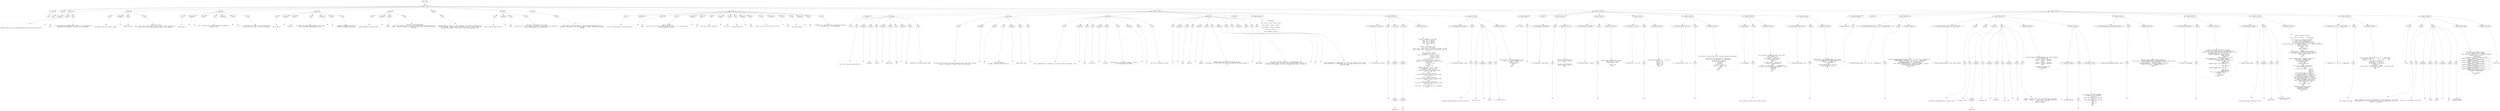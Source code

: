 digraph lpegNode {

node [fontname=Helvetica]
edge [style=dashed]

doc_0 [label="doc - 504"]


doc_0 -> { section_1}
{rank=same; section_1}

section_1 [label="section: 1-262"]


// END RANK doc_0

section_1 -> { header_2 prose_3 prose_4 prose_5 prose_6 prose_7 prose_8 prose_9 prose_10 prose_11 prose_12 section_13 section_14 section_15}
{rank=same; header_2 prose_3 prose_4 prose_5 prose_6 prose_7 prose_8 prose_9 prose_10 prose_11 prose_12 section_13 section_14 section_15}

header_2 [label="1 : Zone"]

prose_3 [label="prose"]

prose_4 [label="prose"]

prose_5 [label="prose"]

prose_6 [label="prose"]

prose_7 [label="prose"]

prose_8 [label="prose"]

prose_9 [label="prose"]

prose_10 [label="prose"]

prose_11 [label="prose"]

prose_12 [label="prose"]

section_13 [label="section: 46-149"]

section_14 [label="section: 166-248"]

section_15 [label="section: 263-457"]


// END RANK section_1

header_2 -> leaf_16
leaf_16  [color=Gray,shape=rectangle,fontname=Inconsolata,label="* Zone"]
// END RANK header_2

prose_3 -> { raw_17}
{rank=same; raw_17}

raw_17 [label="raw"]


// END RANK prose_3

raw_17 -> leaf_18
leaf_18  [color=Gray,shape=rectangle,fontname=Inconsolata,label="


We need to get a lot more intelligent about how we write to the screen.
"]
// END RANK raw_17

prose_4 -> { prespace_19 literal_20 raw_21}
{rank=same; prespace_19 literal_20 raw_21}

prespace_19 [label="prespace"]

literal_20 [label="literal"]

raw_21 [label="raw"]


// END RANK prose_4

prespace_19 -> leaf_22
leaf_22  [color=Gray,shape=rectangle,fontname=Inconsolata,label=""]
// END RANK prespace_19

literal_20 -> leaf_23
leaf_23  [color=Gray,shape=rectangle,fontname=Inconsolata,label="Zone"]
// END RANK literal_20

raw_21 -> leaf_24
leaf_24  [color=Gray,shape=rectangle,fontname=Inconsolata,label=" is our metatable for handling these regions.  It's a tricky bit of
engineering and something I've never really done before.
"]
// END RANK raw_21

prose_5 -> { raw_25 prespace_26 literal_27 raw_28}
{rank=same; raw_25 prespace_26 literal_27 raw_28}

raw_25 [label="raw"]

prespace_26 [label="prespace"]

literal_27 [label="literal"]

raw_28 [label="raw"]


// END RANK prose_5

raw_25 -> leaf_29
leaf_29  [color=Gray,shape=rectangle,fontname=Inconsolata,label="
The result we want is to have a single"]
// END RANK raw_25

prespace_26 -> leaf_30
leaf_30  [color=Gray,shape=rectangle,fontname=Inconsolata,label=" "]
// END RANK prespace_26

literal_27 -> leaf_31
leaf_31  [color=Gray,shape=rectangle,fontname=Inconsolata,label="modeS:refresh()"]
// END RANK literal_27

raw_28 -> leaf_32
leaf_32  [color=Gray,shape=rectangle,fontname=Inconsolata,label=" called at the end of
each action, which repaints the screen.  A Zone is either affected or it
isn't; if it is, we repaint the whole Zone, if not, nothing.
"]
// END RANK raw_28

prose_6 -> { raw_33 prespace_34 literal_35 raw_36 prespace_37 literal_38 raw_39}
{rank=same; raw_33 prespace_34 literal_35 raw_36 prespace_37 literal_38 raw_39}

raw_33 [label="raw"]

prespace_34 [label="prespace"]

literal_35 [label="literal"]

raw_36 [label="raw"]

prespace_37 [label="prespace"]

literal_38 [label="literal"]

raw_39 [label="raw"]


// END RANK prose_6

raw_33 -> leaf_40
leaf_40  [color=Gray,shape=rectangle,fontname=Inconsolata,label="
Zones have a"]
// END RANK raw_33

prespace_34 -> leaf_41
leaf_41  [color=Gray,shape=rectangle,fontname=Inconsolata,label=" "]
// END RANK prespace_34

literal_35 -> leaf_42
leaf_42  [color=Gray,shape=rectangle,fontname=Inconsolata,label=".z"]
// END RANK literal_35

raw_36 -> leaf_43
leaf_43  [color=Gray,shape=rectangle,fontname=Inconsolata,label=" axis, starting with 1, and monotonically increasing. I
expect to use"]
// END RANK raw_36

prespace_37 -> leaf_44
leaf_44  [color=Gray,shape=rectangle,fontname=Inconsolata,label=" "]
// END RANK prespace_37

literal_38 -> leaf_45
leaf_45  [color=Gray,shape=rectangle,fontname=Inconsolata,label=".z == 2"]
// END RANK literal_38

raw_39 -> leaf_46
leaf_46  [color=Gray,shape=rectangle,fontname=Inconsolata,label=" and leave it at that, for now, but we want to
be able to stack as well as tile, at some point.
"]
// END RANK raw_39

prose_7 -> { raw_47 prespace_48 literal_49 raw_50 prespace_51 literal_52 raw_53}
{rank=same; raw_47 prespace_48 literal_49 raw_50 prespace_51 literal_52 raw_53}

raw_47 [label="raw"]

prespace_48 [label="prespace"]

literal_49 [label="literal"]

raw_50 [label="raw"]

prespace_51 [label="prespace"]

literal_52 [label="literal"]

raw_53 [label="raw"]


// END RANK prose_7

raw_47 -> leaf_54
leaf_54  [color=Gray,shape=rectangle,fontname=Inconsolata,label="
We'll want a"]
// END RANK raw_47

prespace_48 -> leaf_55
leaf_55  [color=Gray,shape=rectangle,fontname=Inconsolata,label=" "]
// END RANK prespace_48

literal_49 -> leaf_56
leaf_56  [color=Gray,shape=rectangle,fontname=Inconsolata,label="zoneherder"]
// END RANK literal_49

raw_50 -> leaf_57
leaf_57  [color=Gray,shape=rectangle,fontname=Inconsolata,label=" of some sort to manage zone changes. Each Z plane
has to have non-overlapping Zones, and"]
// END RANK raw_50

prespace_51 -> leaf_58
leaf_58  [color=Gray,shape=rectangle,fontname=Inconsolata,label=" "]
// END RANK prespace_51

literal_52 -> leaf_59
leaf_59  [color=Gray,shape=rectangle,fontname=Inconsolata,label="1"]
// END RANK literal_52

raw_53 -> leaf_60
leaf_60  [color=Gray,shape=rectangle,fontname=Inconsolata,label=" should be completely tiled. The
zoneherder propagates adjustments.
"]
// END RANK raw_53

prose_8 -> { raw_61 prespace_62 literal_63 raw_64}
{rank=same; raw_61 prespace_62 literal_63 raw_64}

raw_61 [label="raw"]

prespace_62 [label="prespace"]

literal_63 [label="literal"]

raw_64 [label="raw"]


// END RANK prose_8

raw_61 -> leaf_65
leaf_65  [color=Gray,shape=rectangle,fontname=Inconsolata,label="
A paint message to a Zone will be a"]
// END RANK raw_61

prespace_62 -> leaf_66
leaf_66  [color=Gray,shape=rectangle,fontname=Inconsolata,label=" "]
// END RANK prespace_62

literal_63 -> leaf_67
leaf_67  [color=Gray,shape=rectangle,fontname=Inconsolata,label="rainbuf"]
// END RANK literal_63

raw_64 -> leaf_68
leaf_68  [color=Gray,shape=rectangle,fontname=Inconsolata,label=".  There are a few tricky things
here, and ultimately we'll need a Unicode database to chase down all the
edges.  We need to engineer the system so that it can use that info when the
time comes.
"]
// END RANK raw_64

prose_9 -> { raw_69}
{rank=same; raw_69}

raw_69 [label="raw"]


// END RANK prose_9

raw_69 -> leaf_70
leaf_70  [color=Gray,shape=rectangle,fontname=Inconsolata,label="
The Zone needs to stay in its lane, basically, so we need to know when we've
reached the edges.  When we start to add mouse clicks, we have to know what
the mouse has targeted, so Zones will receive mouse messages also.
"]
// END RANK raw_69

prose_10 -> { raw_71 prespace_72 literal_73 raw_74}
{rank=same; raw_71 prespace_72 literal_73 raw_74}

raw_71 [label="raw"]

prespace_72 [label="prespace"]

literal_73 [label="literal"]

raw_74 [label="raw"]


// END RANK prose_10

raw_71 -> leaf_75
leaf_75  [color=Gray,shape=rectangle,fontname=Inconsolata,label="
This is the next major push for"]
// END RANK raw_71

prespace_72 -> leaf_76
leaf_76  [color=Gray,shape=rectangle,fontname=Inconsolata,label=" "]
// END RANK prespace_72

literal_73 -> leaf_77
leaf_77  [color=Gray,shape=rectangle,fontname=Inconsolata,label="femto"]
// END RANK literal_73

raw_74 -> leaf_78
leaf_78  [color=Gray,shape=rectangle,fontname=Inconsolata,label=", and when it's complete I'll be ready
to show it off.  It's a significant piece of engineering and I'm thinking I
need to shore up Orb a bit to get there.
"]
// END RANK raw_74

prose_11 -> { raw_79}
{rank=same; raw_79}

raw_79 [label="raw"]


// END RANK prose_11

raw_79 -> leaf_80
leaf_80  [color=Gray,shape=rectangle,fontname=Inconsolata,label="
Specifically, I need the ability to add a plantUML pipeline to the doc
generator, and maybe cut the apron strings with respect to Markdown and public
hosting.
"]
// END RANK raw_79

prose_12 -> { raw_81 prespace_82 literal_83 raw_84 prespace_85 literal_86 raw_87 prespace_88 literal_89 raw_90 prespace_91 literal_92 raw_93 prespace_94 literal_95 raw_96 prespace_97 literal_98 raw_99}
{rank=same; raw_81 prespace_82 literal_83 raw_84 prespace_85 literal_86 raw_87 prespace_88 literal_89 raw_90 prespace_91 literal_92 raw_93 prespace_94 literal_95 raw_96 prespace_97 literal_98 raw_99}

raw_81 [label="raw"]

prespace_82 [label="prespace"]

literal_83 [label="literal"]

raw_84 [label="raw"]

prespace_85 [label="prespace"]

literal_86 [label="literal"]

raw_87 [label="raw"]

prespace_88 [label="prespace"]

literal_89 [label="literal"]

raw_90 [label="raw"]

prespace_91 [label="prespace"]

literal_92 [label="literal"]

raw_93 [label="raw"]

prespace_94 [label="prespace"]

literal_95 [label="literal"]

raw_96 [label="raw"]

prespace_97 [label="prespace"]

literal_98 [label="literal"]

raw_99 [label="raw"]


// END RANK prose_12

raw_81 -> leaf_100
leaf_100  [color=Gray,shape=rectangle,fontname=Inconsolata,label="
This is a delicate point in the boot process. "]
// END RANK raw_81

prespace_82 -> leaf_101
leaf_101  [color=Gray,shape=rectangle,fontname=Inconsolata,label=" "]
// END RANK prespace_82

literal_83 -> leaf_102
leaf_102  [color=Gray,shape=rectangle,fontname=Inconsolata,label="femto"]
// END RANK literal_83

raw_84 -> leaf_103
leaf_103  [color=Gray,shape=rectangle,fontname=Inconsolata,label=" needs to be able to
interact with an already-running bridge/luv process, as it stands the two
event loops will collide. "]
// END RANK raw_84

prespace_85 -> leaf_104
leaf_104  [color=Gray,shape=rectangle,fontname=Inconsolata,label=" "]
// END RANK prespace_85

literal_86 -> leaf_105
leaf_105  [color=Gray,shape=rectangle,fontname=Inconsolata,label="orb"]
// END RANK literal_86

raw_87 -> leaf_106
leaf_106  [color=Gray,shape=rectangle,fontname=Inconsolata,label=" only runs an event loop with"]
// END RANK raw_87

prespace_88 -> leaf_107
leaf_107  [color=Gray,shape=rectangle,fontname=Inconsolata,label=" "]
// END RANK prespace_88

literal_89 -> leaf_108
leaf_108  [color=Gray,shape=rectangle,fontname=Inconsolata,label="orb serve"]
// END RANK literal_89

raw_90 -> leaf_109
leaf_109  [color=Gray,shape=rectangle,fontname=Inconsolata,label=" so
the next step with"]
// END RANK raw_90

prespace_91 -> leaf_110
leaf_110  [color=Gray,shape=rectangle,fontname=Inconsolata,label=" "]
// END RANK prespace_91

literal_92 -> leaf_111
leaf_111  [color=Gray,shape=rectangle,fontname=Inconsolata,label="femto"]
// END RANK literal_92

raw_93 -> leaf_112
leaf_112  [color=Gray,shape=rectangle,fontname=Inconsolata,label=" proper is to set it up locally to run as a"]
// END RANK raw_93

prespace_94 -> leaf_113
leaf_113  [color=Gray,shape=rectangle,fontname=Inconsolata,label=" "]
// END RANK prespace_94

literal_95 -> leaf_114
leaf_114  [color=Gray,shape=rectangle,fontname=Inconsolata,label="repl"]
// END RANK literal_95

raw_96 -> leaf_115
leaf_115  [color=Gray,shape=rectangle,fontname=Inconsolata,label="
on plain ordinary"]
// END RANK raw_96

prespace_97 -> leaf_116
leaf_116  [color=Gray,shape=rectangle,fontname=Inconsolata,label=" "]
// END RANK prespace_97

literal_98 -> leaf_117
leaf_117  [color=Gray,shape=rectangle,fontname=Inconsolata,label="br"]
// END RANK literal_98

raw_99 -> leaf_118
leaf_118  [color=Gray,shape=rectangle,fontname=Inconsolata,label=" programs, so I can use all this carefully won tooling
on the other parts of the programme.

"]
// END RANK raw_99

section_13 -> { header_119 prose_120 prose_121 prose_122 prose_123 prose_124 codeblock_125 section_126 section_127}
{rank=same; header_119 prose_120 prose_121 prose_122 prose_123 prose_124 codeblock_125 section_126 section_127}

header_119 [label="2 : Design"]

prose_120 [label="prose"]

prose_121 [label="prose"]

prose_122 [label="prose"]

prose_123 [label="prose"]

prose_124 [label="prose"]

codeblock_125 [label="code block 69-81"]

section_126 [label="section: 84-149"]

section_127 [label="section: 150-165"]


// END RANK section_13

header_119 -> leaf_128
leaf_128  [color=Gray,shape=rectangle,fontname=Inconsolata,label="** Design"]
// END RANK header_119

prose_120 -> { raw_129 prespace_130 literal_131 raw_132 prespace_133 literal_134 raw_135 prespace_136 literal_137 raw_138}
{rank=same; raw_129 prespace_130 literal_131 raw_132 prespace_133 literal_134 raw_135 prespace_136 literal_137 raw_138}

raw_129 [label="raw"]

prespace_130 [label="prespace"]

literal_131 [label="literal"]

raw_132 [label="raw"]

prespace_133 [label="prespace"]

literal_134 [label="literal"]

raw_135 [label="raw"]

prespace_136 [label="prespace"]

literal_137 [label="literal"]

raw_138 [label="raw"]


// END RANK prose_120

raw_129 -> leaf_139
leaf_139  [color=Gray,shape=rectangle,fontname=Inconsolata,label="

This file is going to have both the"]
// END RANK raw_129

prespace_130 -> leaf_140
leaf_140  [color=Gray,shape=rectangle,fontname=Inconsolata,label=" "]
// END RANK prespace_130

literal_131 -> leaf_141
leaf_141  [color=Gray,shape=rectangle,fontname=Inconsolata,label="zoneherd"]
// END RANK literal_131

raw_132 -> leaf_142
leaf_142  [color=Gray,shape=rectangle,fontname=Inconsolata,label=", called"]
// END RANK raw_132

prespace_133 -> leaf_143
leaf_143  [color=Gray,shape=rectangle,fontname=Inconsolata,label=" "]
// END RANK prespace_133

literal_134 -> leaf_144
leaf_144  [color=Gray,shape=rectangle,fontname=Inconsolata,label="modeS.zones"]
// END RANK literal_134

raw_135 -> leaf_145
leaf_145  [color=Gray,shape=rectangle,fontname=Inconsolata,label=", and
a"]
// END RANK raw_135

prespace_136 -> leaf_146
leaf_146  [color=Gray,shape=rectangle,fontname=Inconsolata,label=" "]
// END RANK prespace_136

literal_137 -> leaf_147
leaf_147  [color=Gray,shape=rectangle,fontname=Inconsolata,label="Zone"]
// END RANK literal_137

raw_138 -> leaf_148
leaf_148  [color=Gray,shape=rectangle,fontname=Inconsolata,label=" metatable for handling single Zones.
"]
// END RANK raw_138

prose_121 -> { raw_149 prespace_150 literal_151 raw_152 prespace_153 literal_154 raw_155}
{rank=same; raw_149 prespace_150 literal_151 raw_152 prespace_153 literal_154 raw_155}

raw_149 [label="raw"]

prespace_150 [label="prespace"]

literal_151 [label="literal"]

raw_152 [label="raw"]

prespace_153 [label="prespace"]

literal_154 [label="literal"]

raw_155 [label="raw"]


// END RANK prose_121

raw_149 -> leaf_156
leaf_156  [color=Gray,shape=rectangle,fontname=Inconsolata,label="
The Zone herd will need to hold zones by name as well as by index, because
we want to repaint in a specific order (pre-sorting by"]
// END RANK raw_149

prespace_150 -> leaf_157
leaf_157  [color=Gray,shape=rectangle,fontname=Inconsolata,label=" "]
// END RANK prespace_150

literal_151 -> leaf_158
leaf_158  [color=Gray,shape=rectangle,fontname=Inconsolata,label=".z"]
// END RANK literal_151

raw_152 -> leaf_159
leaf_159  [color=Gray,shape=rectangle,fontname=Inconsolata,label=") and pass messages
by name, so that we send a result to"]
// END RANK raw_152

prespace_153 -> leaf_160
leaf_160  [color=Gray,shape=rectangle,fontname=Inconsolata,label=" "]
// END RANK prespace_153

literal_154 -> leaf_161
leaf_161  [color=Gray,shape=rectangle,fontname=Inconsolata,label="modeS.zones.result"]
// END RANK literal_154

raw_155 -> leaf_162
leaf_162  [color=Gray,shape=rectangle,fontname=Inconsolata,label=".
"]
// END RANK raw_155

prose_122 -> { raw_163 prespace_164 literal_165 raw_166 prespace_167 literal_168 raw_169 prespace_170 literal_171 raw_172}
{rank=same; raw_163 prespace_164 literal_165 raw_166 prespace_167 literal_168 raw_169 prespace_170 literal_171 raw_172}

raw_163 [label="raw"]

prespace_164 [label="prespace"]

literal_165 [label="literal"]

raw_166 [label="raw"]

prespace_167 [label="prespace"]

literal_168 [label="literal"]

raw_169 [label="raw"]

prespace_170 [label="prespace"]

literal_171 [label="literal"]

raw_172 [label="raw"]


// END RANK prose_122

raw_163 -> leaf_173
leaf_173  [color=Gray,shape=rectangle,fontname=Inconsolata,label="
We'll need methods for reflowing, for creating, and for refreshing.  Each"]
// END RANK raw_163

prespace_164 -> leaf_174
leaf_174  [color=Gray,shape=rectangle,fontname=Inconsolata,label=""]
// END RANK prespace_164

literal_165 -> leaf_175
leaf_175  [color=Gray,shape=rectangle,fontname=Inconsolata,label="Zone"]
// END RANK literal_165

raw_166 -> leaf_176
leaf_176  [color=Gray,shape=rectangle,fontname=Inconsolata,label=" will have a"]
// END RANK raw_166

prespace_167 -> leaf_177
leaf_177  [color=Gray,shape=rectangle,fontname=Inconsolata,label=" "]
// END RANK prespace_167

literal_168 -> leaf_178
leaf_178  [color=Gray,shape=rectangle,fontname=Inconsolata,label=".touched"]
// END RANK literal_168

raw_169 -> leaf_179
leaf_179  [color=Gray,shape=rectangle,fontname=Inconsolata,label=" field and if it's flipped we repaint; if there's
an overlapping Zone of higher"]
// END RANK raw_169

prespace_170 -> leaf_180
leaf_180  [color=Gray,shape=rectangle,fontname=Inconsolata,label=" "]
// END RANK prespace_170

literal_171 -> leaf_181
leaf_181  [color=Gray,shape=rectangle,fontname=Inconsolata,label="z"]
// END RANK literal_171

raw_172 -> leaf_182
leaf_182  [color=Gray,shape=rectangle,fontname=Inconsolata,label=" we flip its touched bit as well.
"]
// END RANK raw_172

prose_123 -> { raw_183 prespace_184 literal_185 raw_186 prespace_187 literal_188 raw_189 prespace_190 literal_191 raw_192 prespace_193 literal_194 raw_195}
{rank=same; raw_183 prespace_184 literal_185 raw_186 prespace_187 literal_188 raw_189 prespace_190 literal_191 raw_192 prespace_193 literal_194 raw_195}

raw_183 [label="raw"]

prespace_184 [label="prespace"]

literal_185 [label="literal"]

raw_186 [label="raw"]

prespace_187 [label="prespace"]

literal_188 [label="literal"]

raw_189 [label="raw"]

prespace_190 [label="prespace"]

literal_191 [label="literal"]

raw_192 [label="raw"]

prespace_193 [label="prespace"]

literal_194 [label="literal"]

raw_195 [label="raw"]


// END RANK prose_123

raw_183 -> leaf_196
leaf_196  [color=Gray,shape=rectangle,fontname=Inconsolata,label="
A"]
// END RANK raw_183

prespace_184 -> leaf_197
leaf_197  [color=Gray,shape=rectangle,fontname=Inconsolata,label=" "]
// END RANK prespace_184

literal_185 -> leaf_198
leaf_198  [color=Gray,shape=rectangle,fontname=Inconsolata,label="Zone"]
// END RANK literal_185

raw_186 -> leaf_199
leaf_199  [color=Gray,shape=rectangle,fontname=Inconsolata,label=" needs an"]
// END RANK raw_186

prespace_187 -> leaf_200
leaf_200  [color=Gray,shape=rectangle,fontname=Inconsolata,label=" "]
// END RANK prespace_187

literal_188 -> leaf_201
leaf_201  [color=Gray,shape=rectangle,fontname=Inconsolata,label="onMouse"]
// END RANK literal_188

raw_189 -> leaf_202
leaf_202  [color=Gray,shape=rectangle,fontname=Inconsolata,label=" method that receives the whole packet and acts
accordingly.  The flow hands every input including parsed mouse messages to
the"]
// END RANK raw_189

prespace_190 -> leaf_203
leaf_203  [color=Gray,shape=rectangle,fontname=Inconsolata,label=" "]
// END RANK prespace_190

literal_191 -> leaf_204
leaf_204  [color=Gray,shape=rectangle,fontname=Inconsolata,label="modeselektor"]
// END RANK literal_191

raw_192 -> leaf_205
leaf_205  [color=Gray,shape=rectangle,fontname=Inconsolata,label=", and some, particularly scrolls, are handled there. The
rest are assigned by the zone herder, which sould probably normalize the
action so, for example, a click in the upper left corner of a Zone is"]
// END RANK raw_192

prespace_193 -> leaf_206
leaf_206  [color=Gray,shape=rectangle,fontname=Inconsolata,label=" "]
// END RANK prespace_193

literal_194 -> leaf_207
leaf_207  [color=Gray,shape=rectangle,fontname=Inconsolata,label="1,1"]
// END RANK literal_194

raw_195 -> leaf_208
leaf_208  [color=Gray,shape=rectangle,fontname=Inconsolata,label=".
"]
// END RANK raw_195

prose_124 -> { raw_209}
{rank=same; raw_209}

raw_209 [label="raw"]


// END RANK prose_124

raw_209 -> leaf_210
leaf_210  [color=Gray,shape=rectangle,fontname=Inconsolata,label="
Since the hard part is repainting, I'll start with reflow, and just hard-
switch the REPL to a 'reflow mode' that just draws characters to a screen,
then add a popup.
"]
// END RANK raw_209

codeblock_125 -> leaf_211
leaf_211  [color=Gray,shape=rectangle,fontname=Inconsolata,label="assert(meta)

local concat = assert(table.concat)

local Txtbuf = require \"txtbuf\"

local Rainbuf = require \"rainbuf\"

local Zone = meta {}

local Zoneherd = meta {}"]
// END RANK codeblock_125

section_126 -> { header_212 prose_213 structure_214 structure_215 codeblock_216}
{rank=same; header_212 prose_213 structure_214 structure_215 codeblock_216}

header_212 [label="3 : _collide(zone_a, zone_b)"]

prose_213 [label="prose"]

structure_214 [label="structure"]

structure_215 [label="structure"]

codeblock_216 [label="code block 99-147"]


// END RANK section_126

header_212 -> leaf_217
leaf_217  [color=Gray,shape=rectangle,fontname=Inconsolata,label="*** _collide(zone_a, zone_b)"]
// END RANK header_212

prose_213 -> { raw_218}
{rank=same; raw_218}

raw_218 [label="raw"]


// END RANK prose_213

raw_218 -> leaf_219
leaf_219  [color=Gray,shape=rectangle,fontname=Inconsolata,label="
"]
// END RANK raw_218

structure_214 -> { hashline_220}
{rank=same; hashline_220}

hashline_220 [label="hashline"]


// END RANK structure_214

hashline_220 -> { hashtag_221}
{rank=same; hashtag_221}

hashtag_221 [label="hashtag"]


// END RANK hashline_220

hashtag_221 -> leaf_222
leaf_222  [color=Gray,shape=rectangle,fontname=Inconsolata,label="Deprecated"]
// END RANK hashtag_221

structure_215 -> { hashline_223}
{rank=same; hashline_223}

hashline_223 [label="hashline"]


// END RANK structure_215

hashline_223 -> { hashtag_224}
{rank=same; hashtag_224}

hashtag_224 [label="hashtag"]


// END RANK hashline_223

hashtag_224 -> leaf_225
leaf_225  [color=Gray,shape=rectangle,fontname=Inconsolata,label="NB"]
// END RANK hashtag_224

codeblock_216 -> leaf_226
leaf_226  [color=Gray,shape=rectangle,fontname=Inconsolata,label="function _inside(col, row, zone)
   return (col >= zone.tc)
     and  (col <= zone.bc)
     and  (row >= zone.tr)
     and  (row <= zone.br)
end

function _collide(z_a, z_b)
   if z_a.z ~= z_b.z then
      -- this is just 'false' but let's refactor that when it's time
      return {false, false, false, false}, false, {false, false}
   end

   local collision = false
   -- clockwise from top left
   local z_a_corners = { {z_a.tc, z_a.tr},
                         {z_a.bc, z_a.tr},
                         {z_a.bc, z_a.br},
                         {z_a.tc, z_a.br} }
   local hits = {}
   for i, corner in ipairs(z_a_corners) do
      local hit = _inside(corner[1], corner[2], z_b)
      if hit then
         collision = true
      end
      hits[i] = hit
   end
   local a_left_of_b = z_a.tc < z_b.tc
   local a_above_b = z_a.tr < z_b.tr
   -- bottom of a over top of b
   if (hits[3] or hits[4]) and a_above_b then
      z_b.tr = z_a.br + 1
   end
   -- right of a over left of b
   if (hits[2] or hits[3]) and a_left_of_b then
      z_b.tc = z_a.bc + 1
   end
   -- top of a over bottom of b
   if (hits[1] or hits[2]) and not a_above_b then
      z_b.br = z_a.tr - 1
   end
   -- left of a over right of b
   if (hits[1] or hits[4]) and not a_left_of_b then
      z_b.bc = z_a.tc - 1
   end
   return hits, collision, {a_left_of_b, a_above_b}
end"]
// END RANK codeblock_216

section_127 -> { header_227 prose_228 prose_229 codeblock_230}
{rank=same; header_227 prose_228 prose_229 codeblock_230}

header_227 [label="3 : _collideAll(zoneherd, zone)"]

prose_228 [label="prose"]

prose_229 [label="prose"]

codeblock_230 [label="code block 156-164"]


// END RANK section_127

header_227 -> leaf_231
leaf_231  [color=Gray,shape=rectangle,fontname=Inconsolata,label="*** _collideAll(zoneherd, zone)"]
// END RANK header_227

prose_228 -> { raw_232}
{rank=same; raw_232}

raw_232 [label="raw"]


// END RANK prose_228

raw_232 -> leaf_233
leaf_233  [color=Gray,shape=rectangle,fontname=Inconsolata,label="

Collides a given zone with the rest of the herd.
"]
// END RANK raw_232

prose_229 -> { raw_234 prespace_235 literal_236 raw_237}
{rank=same; raw_234 prespace_235 literal_236 raw_237}

raw_234 [label="raw"]

prespace_235 [label="prespace"]

literal_236 [label="literal"]

raw_237 [label="raw"]


// END RANK prose_229

raw_234 -> leaf_238
leaf_238  [color=Gray,shape=rectangle,fontname=Inconsolata,label="
Called after an"]
// END RANK raw_234

prespace_235 -> leaf_239
leaf_239  [color=Gray,shape=rectangle,fontname=Inconsolata,label=" "]
// END RANK prespace_235

literal_236 -> leaf_240
leaf_240  [color=Gray,shape=rectangle,fontname=Inconsolata,label="adjust"]
// END RANK literal_236

raw_237 -> leaf_241
leaf_241  [color=Gray,shape=rectangle,fontname=Inconsolata,label=" to resettle matters.
"]
// END RANK raw_237

codeblock_230 -> leaf_242
leaf_242  [color=Gray,shape=rectangle,fontname=Inconsolata,label="local function _collideAll(zoneherd, zone)
   for i, z in ipairs(zoneherd) do
      if zone ~= z then
         _collide(zone, z)
      end
   end
end"]
// END RANK codeblock_230

section_14 -> { header_243 prose_244 section_245 section_246 section_247 section_248 section_249 section_250}
{rank=same; header_243 prose_244 section_245 section_246 section_247 section_248 section_249 section_250}

header_243 [label="2 : Zone methods"]

prose_244 [label="prose"]

section_245 [label="section: 169-181"]

section_246 [label="section: 182-192"]

section_247 [label="section: 193-205"]

section_248 [label="section: 206-225"]

section_249 [label="section: 226-248"]

section_250 [label="section: 249-262"]


// END RANK section_14

header_243 -> leaf_251
leaf_251  [color=Gray,shape=rectangle,fontname=Inconsolata,label="** Zone methods"]
// END RANK header_243

prose_244 -> { raw_252}
{rank=same; raw_252}

raw_252 [label="raw"]


// END RANK prose_244

raw_252 -> leaf_253
leaf_253  [color=Gray,shape=rectangle,fontname=Inconsolata,label="

"]
// END RANK raw_252

section_245 -> { header_254 prose_255 codeblock_256}
{rank=same; header_254 prose_255 codeblock_256}

header_254 [label="3 : Zone:height(), Zone:width()"]

prose_255 [label="prose"]

codeblock_256 [label="code block 171-179"]


// END RANK section_245

header_254 -> leaf_257
leaf_257  [color=Gray,shape=rectangle,fontname=Inconsolata,label="*** Zone:height(), Zone:width()"]
// END RANK header_254

prose_255 -> { raw_258}
{rank=same; raw_258}

raw_258 [label="raw"]


// END RANK prose_255

raw_258 -> leaf_259
leaf_259  [color=Gray,shape=rectangle,fontname=Inconsolata,label="
"]
// END RANK raw_258

codeblock_256 -> leaf_260
leaf_260  [color=Gray,shape=rectangle,fontname=Inconsolata,label="function Zone.height(zone)
   return zone.br - zone.tr + 1
end

function Zone.width(zone)
   return zone.bc - zone.tc + 1
end"]
// END RANK codeblock_256

section_246 -> { header_261 prose_262 codeblock_263}
{rank=same; header_261 prose_262 codeblock_263}

header_261 [label="3 : Zone:replace(zone, rainbuf)"]

prose_262 [label="prose"]

codeblock_263 [label="code block 184-191"]


// END RANK section_246

header_261 -> leaf_264
leaf_264  [color=Gray,shape=rectangle,fontname=Inconsolata,label="*** Zone:replace(zone, rainbuf)"]
// END RANK header_261

prose_262 -> { raw_265}
{rank=same; raw_265}

raw_265 [label="raw"]


// END RANK prose_262

raw_265 -> leaf_266
leaf_266  [color=Gray,shape=rectangle,fontname=Inconsolata,label="
"]
// END RANK raw_265

codeblock_263 -> leaf_267
leaf_267  [color=Gray,shape=rectangle,fontname=Inconsolata,label="function Zone.replace(zone, rainbuf)
   zone.contents = rainbuf
   zone.touched = true

   return zone
end"]
// END RANK codeblock_263

section_247 -> { header_268 prose_269 codeblock_270}
{rank=same; header_268 prose_269 codeblock_270}

header_268 [label="3 : Zone:set(tc, tr, bc, br)"]

prose_269 [label="prose"]

codeblock_270 [label="code block 195-203"]


// END RANK section_247

header_268 -> leaf_271
leaf_271  [color=Gray,shape=rectangle,fontname=Inconsolata,label="*** Zone:set(tc, tr, bc, br)"]
// END RANK header_268

prose_269 -> { raw_272}
{rank=same; raw_272}

raw_272 [label="raw"]


// END RANK prose_269

raw_272 -> leaf_273
leaf_273  [color=Gray,shape=rectangle,fontname=Inconsolata,label="
"]
// END RANK raw_272

codeblock_270 -> leaf_274
leaf_274  [color=Gray,shape=rectangle,fontname=Inconsolata,label="function Zone.set(zone, tc, tr, bc, br)
   zone.tc = tc
   zone.tr = tr
   zone.bc = bc
   zone.br = br
   return zone
end"]
// END RANK codeblock_270

section_248 -> { header_275 prose_276 codeblock_277}
{rank=same; header_275 prose_276 codeblock_277}

header_275 [label="3 : _writeLines(write, zone, str)"]

prose_276 [label="prose"]

codeblock_277 [label="code block 208-223"]


// END RANK section_248

header_275 -> leaf_278
leaf_278  [color=Gray,shape=rectangle,fontname=Inconsolata,label="*** _writeLines(write, zone, str)"]
// END RANK header_275

prose_276 -> { raw_279}
{rank=same; raw_279}

raw_279 [label="raw"]


// END RANK prose_276

raw_279 -> leaf_280
leaf_280  [color=Gray,shape=rectangle,fontname=Inconsolata,label="
"]
// END RANK raw_279

codeblock_277 -> leaf_281
leaf_281  [color=Gray,shape=rectangle,fontname=Inconsolata,label="local lines = assert(string.lines, \"string.lines must be provided\")

local function _writeLines(write, zone, str)
   local nl = a.col(zone.tc) .. a.jump.down(1)
   local pr_row = zone.tr
   for line in lines(str) do
       write(line)
       write(nl)
       pr_row = pr_row + 1
       if pr_row > zone.br then
          break
       end
   end
end"]
// END RANK codeblock_277

section_249 -> { header_282 prose_283 codeblock_284}
{rank=same; header_282 prose_283 codeblock_284}

header_282 [label="3 : _writeResults"]

prose_283 [label="prose"]

codeblock_284 [label="code block 230-247"]


// END RANK section_249

header_282 -> leaf_285
leaf_285  [color=Gray,shape=rectangle,fontname=Inconsolata,label="*** _writeResults"]
// END RANK header_282

prose_283 -> { raw_286}
{rank=same; raw_286}

raw_286 [label="raw"]


// END RANK prose_283

raw_286 -> leaf_287
leaf_287  [color=Gray,shape=rectangle,fontname=Inconsolata,label="

We'll special-case the results buffer for now.
"]
// END RANK raw_286

codeblock_284 -> leaf_288
leaf_288  [color=Gray,shape=rectangle,fontname=Inconsolata,label="local function _writeResults(write, zone, new)
   local rainbuf = {}
   local row = zone.tr
   local results = zone.contents
   if not results then
      return nil
   end
   if results.idEst ~= Rainbuf then
      results = Rainbuf(results)
   end
   local nl = a.col(zone.tc) .. a.jump.down(1)
   for line in results:lineGen(zone:height() + 1) do
      write(line)
      write(nl)
   end
end"]
// END RANK codeblock_284

section_250 -> { header_289 prose_290 codeblock_291}
{rank=same; header_289 prose_290 codeblock_291}

header_289 [label="3 : _renderTxtbuf(modeS, zone)"]

prose_290 [label="prose"]

codeblock_291 [label="code block 251-260"]


// END RANK section_250

header_289 -> leaf_292
leaf_292  [color=Gray,shape=rectangle,fontname=Inconsolata,label="*** _renderTxtbuf(modeS, zone)"]
// END RANK header_289

prose_290 -> { raw_293}
{rank=same; raw_293}

raw_293 [label="raw"]


// END RANK prose_290

raw_293 -> leaf_294
leaf_294  [color=Gray,shape=rectangle,fontname=Inconsolata,label="
"]
// END RANK raw_293

codeblock_291 -> leaf_295
leaf_295  [color=Gray,shape=rectangle,fontname=Inconsolata,label="local function _renderTxtbuf(modeS, zone, write)
   local lb = modeS.lex(tostring(zone.contents))
   if type(lb) == \"table\" then
      lb = concat(lb)
   end
   write(a.colrow(zone.tc, zone.tr))
   _writeLines(write, zone, lb)
end"]
// END RANK codeblock_291

section_15 -> { header_296 prose_297 section_298 section_299 section_300 section_301 section_302 section_303 section_304}
{rank=same; header_296 prose_297 section_298 section_299 section_300 section_301 section_302 section_303 section_304}

header_296 [label="2 : Zoneherd methods"]

prose_297 [label="prose"]

section_298 [label="section: 266-279"]

section_299 [label="section: 280-312"]

section_300 [label="section: 330-341"]

section_301 [label="section: 342-373"]

section_302 [label="section: 374-438"]

section_303 [label="section: 439-457"]

section_304 [label="section: 458-504"]


// END RANK section_15

header_296 -> leaf_305
leaf_305  [color=Gray,shape=rectangle,fontname=Inconsolata,label="** Zoneherd methods"]
// END RANK header_296

prose_297 -> { raw_306}
{rank=same; raw_306}

raw_306 [label="raw"]


// END RANK prose_297

raw_306 -> leaf_307
leaf_307  [color=Gray,shape=rectangle,fontname=Inconsolata,label="

"]
// END RANK raw_306

section_298 -> { header_308 prose_309 codeblock_310}
{rank=same; header_308 prose_309 codeblock_310}

header_308 [label="3 : Zoneherd:newZone(name, tc, tr, bc, br, z, debug_mark)"]

prose_309 [label="prose"]

codeblock_310 [label="code block 268-277"]


// END RANK section_298

header_308 -> leaf_311
leaf_311  [color=Gray,shape=rectangle,fontname=Inconsolata,label="*** Zoneherd:newZone(name, tc, tr, bc, br, z, debug_mark)"]
// END RANK header_308

prose_309 -> { raw_312}
{rank=same; raw_312}

raw_312 [label="raw"]


// END RANK prose_309

raw_312 -> leaf_313
leaf_313  [color=Gray,shape=rectangle,fontname=Inconsolata,label="
"]
// END RANK raw_312

codeblock_310 -> leaf_314
leaf_314  [color=Gray,shape=rectangle,fontname=Inconsolata,label="function Zoneherd.newZone(zoneherd, name, tc, tr, bc, br, z, debug_mark)
   zoneherd[name] = newZone(tc, tr, bc, br, z, debug_mark)
   -- this doesn't account for Z axis but for now:
   zoneherd[#zoneherd + 1] = zoneherd[name]
   -- todo: make a Zoneherd:add(zone, name) that handles z-ordering
   -- and auto-adjusts proportionally.
   return zoneherd
end"]
// END RANK codeblock_310

section_299 -> { header_315 prose_316 prose_317 structure_318 prose_319 codeblock_320 section_321}
{rank=same; header_315 prose_316 prose_317 structure_318 prose_319 codeblock_320 section_321}

header_315 [label="3 : Zoneherd:adjust(zoneherd, zone, delta, bottom)"]

prose_316 [label="prose"]

prose_317 [label="prose"]

structure_318 [label="structure"]

prose_319 [label="prose"]

codeblock_320 [label="code block 298-311"]

section_321 [label="section: 313-329"]


// END RANK section_299

header_315 -> leaf_322
leaf_322  [color=Gray,shape=rectangle,fontname=Inconsolata,label="*** Zoneherd:adjust(zoneherd, zone, delta, bottom)"]
// END RANK header_315

prose_316 -> { raw_323}
{rank=same; raw_323}

raw_323 [label="raw"]


// END RANK prose_316

raw_323 -> leaf_324
leaf_324  [color=Gray,shape=rectangle,fontname=Inconsolata,label="

This adjusts the boundaries of a specific zone.
"]
// END RANK raw_323

prose_317 -> { raw_325}
{rank=same; raw_325}

raw_325 [label="raw"]


// END RANK prose_317

raw_325 -> leaf_326
leaf_326  [color=Gray,shape=rectangle,fontname=Inconsolata,label="
Collides as well
"]
// END RANK raw_325

structure_318 -> { hashline_327}
{rank=same; hashline_327}

hashline_327 [label="hashline"]


// END RANK structure_318

hashline_327 -> { hashtag_328}
{rank=same; hashtag_328}

hashtag_328 [label="hashtag"]


// END RANK hashline_327

hashtag_328 -> leaf_329
leaf_329  [color=Gray,shape=rectangle,fontname=Inconsolata,label="deprecated"]
// END RANK hashtag_328

prose_319 -> { raw_330 prespace_331 literal_332 raw_333 prespace_334 literal_335 raw_336}
{rank=same; raw_330 prespace_331 literal_332 raw_333 prespace_334 literal_335 raw_336}

raw_330 [label="raw"]

prespace_331 [label="prespace"]

literal_332 [label="literal"]

raw_333 [label="raw"]

prespace_334 [label="prespace"]

literal_335 [label="literal"]

raw_336 [label="raw"]


// END RANK prose_319

raw_330 -> leaf_337
leaf_337  [color=Gray,shape=rectangle,fontname=Inconsolata,label="
  - zoneherd: The"]
// END RANK raw_330

prespace_331 -> leaf_338
leaf_338  [color=Gray,shape=rectangle,fontname=Inconsolata,label=" "]
// END RANK prespace_331

literal_332 -> leaf_339
leaf_339  [color=Gray,shape=rectangle,fontname=Inconsolata,label="Zoneherd"]
// END RANK literal_332

raw_333 -> leaf_340
leaf_340  [color=Gray,shape=rectangle,fontname=Inconsolata,label="
  - zone:  The"]
// END RANK raw_333

prespace_334 -> leaf_341
leaf_341  [color=Gray,shape=rectangle,fontname=Inconsolata,label=" "]
// END RANK prespace_334

literal_335 -> leaf_342
leaf_342  [color=Gray,shape=rectangle,fontname=Inconsolata,label="Zone"]
// END RANK literal_335

raw_336 -> leaf_343
leaf_343  [color=Gray,shape=rectangle,fontname=Inconsolata,label="
  - delta:  A table, {col, row}, may be positive or negative
  - bottom:  A boolean, if true, delta is for the bottom right,
             false or nil, top left.
- #Return: zoneherd
"]
// END RANK raw_336

codeblock_320 -> leaf_344
leaf_344  [color=Gray,shape=rectangle,fontname=Inconsolata,label="function Zoneherd.adjust(zoneherd, zone, delta, bottom)
   if not bottom then
      zone.tc = zone.tc + delta[1]
      zone.tr = zone.tr + delta[1]
   else
      zone.bc = zone.bc + delta[1]
      zone.br = zone.br + delta[2]
   end

   _collideAll(zoneherd, zone)
   return zoneherd
end"]
// END RANK codeblock_320

section_321 -> { header_345 prose_346 codeblock_347}
{rank=same; header_345 prose_346 codeblock_347}

header_345 [label="4 : _zoneOffset(modes)"]

prose_346 [label="prose"]

codeblock_347 [label="code block 315-327"]


// END RANK section_321

header_345 -> leaf_348
leaf_348  [color=Gray,shape=rectangle,fontname=Inconsolata,label="**** _zoneOffset(modes)"]
// END RANK header_345

prose_346 -> { raw_349}
{rank=same; raw_349}

raw_349 [label="raw"]


// END RANK prose_346

raw_349 -> leaf_350
leaf_350  [color=Gray,shape=rectangle,fontname=Inconsolata,label="
"]
// END RANK raw_349

codeblock_347 -> leaf_351
leaf_351  [color=Gray,shape=rectangle,fontname=Inconsolata,label="local function _zoneOffset(modeS)
   if modeS.max_col <= 80 then
      return 20
   elseif modeS.max_col <= 100 then
      return 30
   elseif modeS.max_col <= 120 then
      return 40
   else
      return 50
   end
end"]
// END RANK codeblock_347

section_300 -> { header_352 prose_353 codeblock_354}
{rank=same; header_352 prose_353 codeblock_354}

header_352 [label="3 : Zoneherd:adjustCommand(zoneherd, delta)"]

prose_353 [label="prose"]

codeblock_354 [label="code block 332-340"]


// END RANK section_300

header_352 -> leaf_355
leaf_355  [color=Gray,shape=rectangle,fontname=Inconsolata,label="*** Zoneherd:adjustCommand(zoneherd, delta)"]
// END RANK header_352

prose_353 -> { raw_356}
{rank=same; raw_356}

raw_356 [label="raw"]


// END RANK prose_353

raw_356 -> leaf_357
leaf_357  [color=Gray,shape=rectangle,fontname=Inconsolata,label="
"]
// END RANK raw_356

codeblock_354 -> leaf_358
leaf_358  [color=Gray,shape=rectangle,fontname=Inconsolata,label="function Zoneherd.adjustCommand(zoneherd)
   local lines = zoneherd.command.contents and zoneherd.command.contents.lines
   local txt_off = lines and #lines -1 or 0
   zoneherd.command.br = zoneherd.command.tr + txt_off
   zoneherd.results.tr = zoneherd.command.br + 1
   return zoneherd
end"]
// END RANK codeblock_354

section_301 -> { header_359 prose_360 codeblock_361}
{rank=same; header_359 prose_360 codeblock_361}

header_359 [label="3 : Zoneherd:reflow(modeS)"]

prose_360 [label="prose"]

codeblock_361 [label="code block 344-371"]


// END RANK section_301

header_359 -> leaf_362
leaf_362  [color=Gray,shape=rectangle,fontname=Inconsolata,label="*** Zoneherd:reflow(modeS)"]
// END RANK header_359

prose_360 -> { raw_363}
{rank=same; raw_363}

raw_363 [label="raw"]


// END RANK prose_360

raw_363 -> leaf_364
leaf_364  [color=Gray,shape=rectangle,fontname=Inconsolata,label="
"]
// END RANK raw_363

codeblock_361 -> leaf_365
leaf_365  [color=Gray,shape=rectangle,fontname=Inconsolata,label="function Zoneherd.reflow(zoneherd, modeS)
   local right_col = modeS.max_col - _zoneOffset(modeS)
   local txt_off = modeS.txtbuf and #modeS.txtbuf.lines - 1 or 0
   zoneherd.status:set(1, 1, right_col, 1)
   zoneherd.command:set( modeS.l_margin,
                         modeS.repl_top,
                         right_col,
                         modeS.repl_top + txt_off )
   zoneherd.prompt:set(1, 2, modeS.l_margin - 1, 2)
   zoneherd.results:set( modeS.l_margin,
                         modeS.repl_top + txt_off + 1,
                         right_col,
                         modeS.max_row )
   zoneherd.stat_col:set( right_col + 1,
                          1,
                          modeS.max_col,
                          1 )
   zoneherd.suggest:set( right_col + 1,
                         3,
                         modeS.max_col,
                         modeS.max_row )
   for _,z in ipairs(zoneherd) do
      z.touched = true
   end
   return zoneherd
end"]
// END RANK codeblock_361

section_302 -> { header_366 prose_367 codeblock_368}
{rank=same; header_366 prose_367 codeblock_368}

header_366 [label="3 : Zoneherd:paint(modeS)"]

prose_367 [label="prose"]

codeblock_368 [label="code block 381-436"]


// END RANK section_302

header_366 -> leaf_369
leaf_369  [color=Gray,shape=rectangle,fontname=Inconsolata,label="*** Zoneherd:paint(modeS)"]
// END RANK header_366

prose_367 -> { raw_370 prespace_371 literal_372 raw_373}
{rank=same; raw_370 prespace_371 literal_372 raw_373}

raw_370 [label="raw"]

prespace_371 [label="prespace"]

literal_372 [label="literal"]

raw_373 [label="raw"]


// END RANK prose_367

raw_370 -> leaf_374
leaf_374  [color=Gray,shape=rectangle,fontname=Inconsolata,label="

Once again we pass a reference to the"]
// END RANK raw_370

prespace_371 -> leaf_375
leaf_375  [color=Gray,shape=rectangle,fontname=Inconsolata,label=" "]
// END RANK prespace_371

literal_372 -> leaf_376
leaf_376  [color=Gray,shape=rectangle,fontname=Inconsolata,label="modeselektor"]
// END RANK literal_372

raw_373 -> leaf_377
leaf_377  [color=Gray,shape=rectangle,fontname=Inconsolata,label=" to get access to things
like the lexer.


"]
// END RANK raw_373

codeblock_368 -> leaf_378
leaf_378  [color=Gray,shape=rectangle,fontname=Inconsolata,label="local a = require \"anterm\"

local _hard_nl = a.col(1) .. a.jump.down()

local function _paintGutter(zoneherd)
   local write = zoneherd.write
   local lines = zoneherd.command.contents
                 and #zoneherd.command.contents.lines - 1 or 0
   write(a.erase._box(1, 3, zoneherd.results.tc - 1, zoneherd.results.br))
   write(a.colrow(1,3))
   while lines > 0 do
      write \"...\"
      write(_hard_nl)
      lines = lines - 1
   end
   local results = zoneherd.results.contents
   if type(results) == \"table\" and results.more then
      write(a.colrow(1, zoneherd.results.br))
      write(a.red \"...\")
   end
end

function Zoneherd.paint(zoneherd, modeS, all)
   local write = zoneherd.write
   write(a.cursor.hide())
   write(a.clear())
   if all then
      write(a.erase.all())
   end
   for i, zone in ipairs(zoneherd) do
      if zone.touched or all then
         -- erase
         write(a.erase._box(    zone.tc,
                                zone.tr,
                                zone.bc,
                                zone.br ))
         write(a.colrow(zone.tc, zone.tr))
         -- actually render ze contents
         if type(zone.contents) == \"string\" then
            zoneherd.write(zone.contents)
         elseif type(zone.contents) == \"table\"
            and zone.contents.idEst == Txtbuf then
            _renderTxtbuf(modeS, zone, write)
         elseif zone == zoneherd.results then
            _writeResults(write, zone)
         end
         zone.touched = false
      end
   end
   zoneherd.write(a.cursor.show())
   _paintGutter(zoneherd)
   modeS:placeCursor()
   return zoneherd
end"]
// END RANK codeblock_368

section_303 -> { header_379 prose_380 codeblock_381}
{rank=same; header_379 prose_380 codeblock_381}

header_379 [label="3 : newZone(tr, tc, br, bc, z, debug_mark)"]

prose_380 [label="prose"]

codeblock_381 [label="code block 443-455"]


// END RANK section_303

header_379 -> leaf_382
leaf_382  [color=Gray,shape=rectangle,fontname=Inconsolata,label="*** newZone(tr, tc, br, bc, z, debug_mark)"]
// END RANK header_379

prose_380 -> { raw_383}
{rank=same; raw_383}

raw_383 [label="raw"]


// END RANK prose_380

raw_383 -> leaf_384
leaf_384  [color=Gray,shape=rectangle,fontname=Inconsolata,label="

This creates a new Zone.
"]
// END RANK raw_383

codeblock_381 -> leaf_385
leaf_385  [color=Gray,shape=rectangle,fontname=Inconsolata,label="local function newZone(tc, tr, bc, br, z, debug_mark)
   assert(tc <= bc, \"tc: \" .. tc .. \", bc: \" .. bc)
   assert(tr <= br, \"tr: \" .. tr .. \", br: \" .. br)
   local zone = meta(Zone)
   zone:set(tc, tr, bc, br)
   zone.debug_mark = debug_mark
   zone.z = z
   zone.touched = false
   -- zone.contents, aspirationally a rainbuf, is provided later
   return zone
end"]
// END RANK codeblock_381

section_304 -> { header_386 prose_387 prose_388 codeblock_389 codeblock_390}
{rank=same; header_386 prose_387 prose_388 codeblock_389 codeblock_390}

header_386 [label="3 : new"]

prose_387 [label="prose"]

prose_388 [label="prose"]

codeblock_389 [label="code block 467-490"]

codeblock_390 [label="code block 492-494"]


// END RANK section_304

header_386 -> leaf_391
leaf_391  [color=Gray,shape=rectangle,fontname=Inconsolata,label="*** new"]
// END RANK header_386

prose_387 -> { raw_392}
{rank=same; raw_392}

raw_392 [label="raw"]


// END RANK prose_387

raw_392 -> leaf_393
leaf_393  [color=Gray,shape=rectangle,fontname=Inconsolata,label="

Makes a Zoneherd.  Borrows the modeselektor to get proportions, but returns
the zoneherd, which is assigned to its slot on the modeselector at the call
site, for consistency.
"]
// END RANK raw_392

prose_388 -> { raw_394 prespace_395 literal_396 raw_397 prespace_398 literal_399 raw_400}
{rank=same; raw_394 prespace_395 literal_396 raw_397 prespace_398 literal_399 raw_400}

raw_394 [label="raw"]

prespace_395 [label="prespace"]

literal_396 [label="literal"]

raw_397 [label="raw"]

prespace_398 [label="prespace"]

literal_399 [label="literal"]

raw_400 [label="raw"]


// END RANK prose_388

raw_394 -> leaf_401
leaf_401  [color=Gray,shape=rectangle,fontname=Inconsolata,label="
Most of this code needs to be in the"]
// END RANK raw_394

prespace_395 -> leaf_402
leaf_402  [color=Gray,shape=rectangle,fontname=Inconsolata,label=" "]
// END RANK prespace_395

literal_396 -> leaf_403
leaf_403  [color=Gray,shape=rectangle,fontname=Inconsolata,label="reflow"]
// END RANK literal_396

raw_397 -> leaf_404
leaf_404  [color=Gray,shape=rectangle,fontname=Inconsolata,label=" method;"]
// END RANK raw_397

prespace_398 -> leaf_405
leaf_405  [color=Gray,shape=rectangle,fontname=Inconsolata,label=" "]
// END RANK prespace_398

literal_399 -> leaf_406
leaf_406  [color=Gray,shape=rectangle,fontname=Inconsolata,label="new"]
// END RANK literal_399

raw_400 -> leaf_407
leaf_407  [color=Gray,shape=rectangle,fontname=Inconsolata,label=" should allocate
and then reflow.
"]
// END RANK raw_400

codeblock_389 -> leaf_408
leaf_408  [color=Gray,shape=rectangle,fontname=Inconsolata,label="local function new(modeS, writer)
   local zoneherd = meta(Zoneherd)
   local right_col = modeS.max_col - _zoneOffset(modeS)
   zoneherd.write = writer
   -- make Zones
   -- correct values are provided by reflow
   zoneherd.status  = newZone(-1, -1, -1, -1, 1, \".\")
   zoneherd[1] = zoneherd.status
   zoneherd.command = newZone(-1, -1, -1, -1, 1, \"|\")
   zoneherd[3] = zoneherd.command
   zoneherd.prompt  = newZone(-1, -1, -1, -1, 1, \">\")
   zoneherd[2] = zoneherd.prompt
   zoneherd.results = newZone(-1, -1, -1, -1, 1, \"~\")
   zoneherd[4] = zoneherd.results
   zoneherd.stat_col = newZone(-1, -1, -1, -1, 1, \"!\")
   zoneherd[5] = zoneherd.stat_col
   zoneherd.suggest = newZone(-1, -1, -1, -1, 1, \"%\")
   zoneherd[6] = zoneherd.suggest
   zoneherd:reflow(modeS)

   return zoneherd
end"]
// END RANK codeblock_389

codeblock_390 -> leaf_409
leaf_409  [color=Gray,shape=rectangle,fontname=Inconsolata,label="return new"]
// END RANK codeblock_390


}
